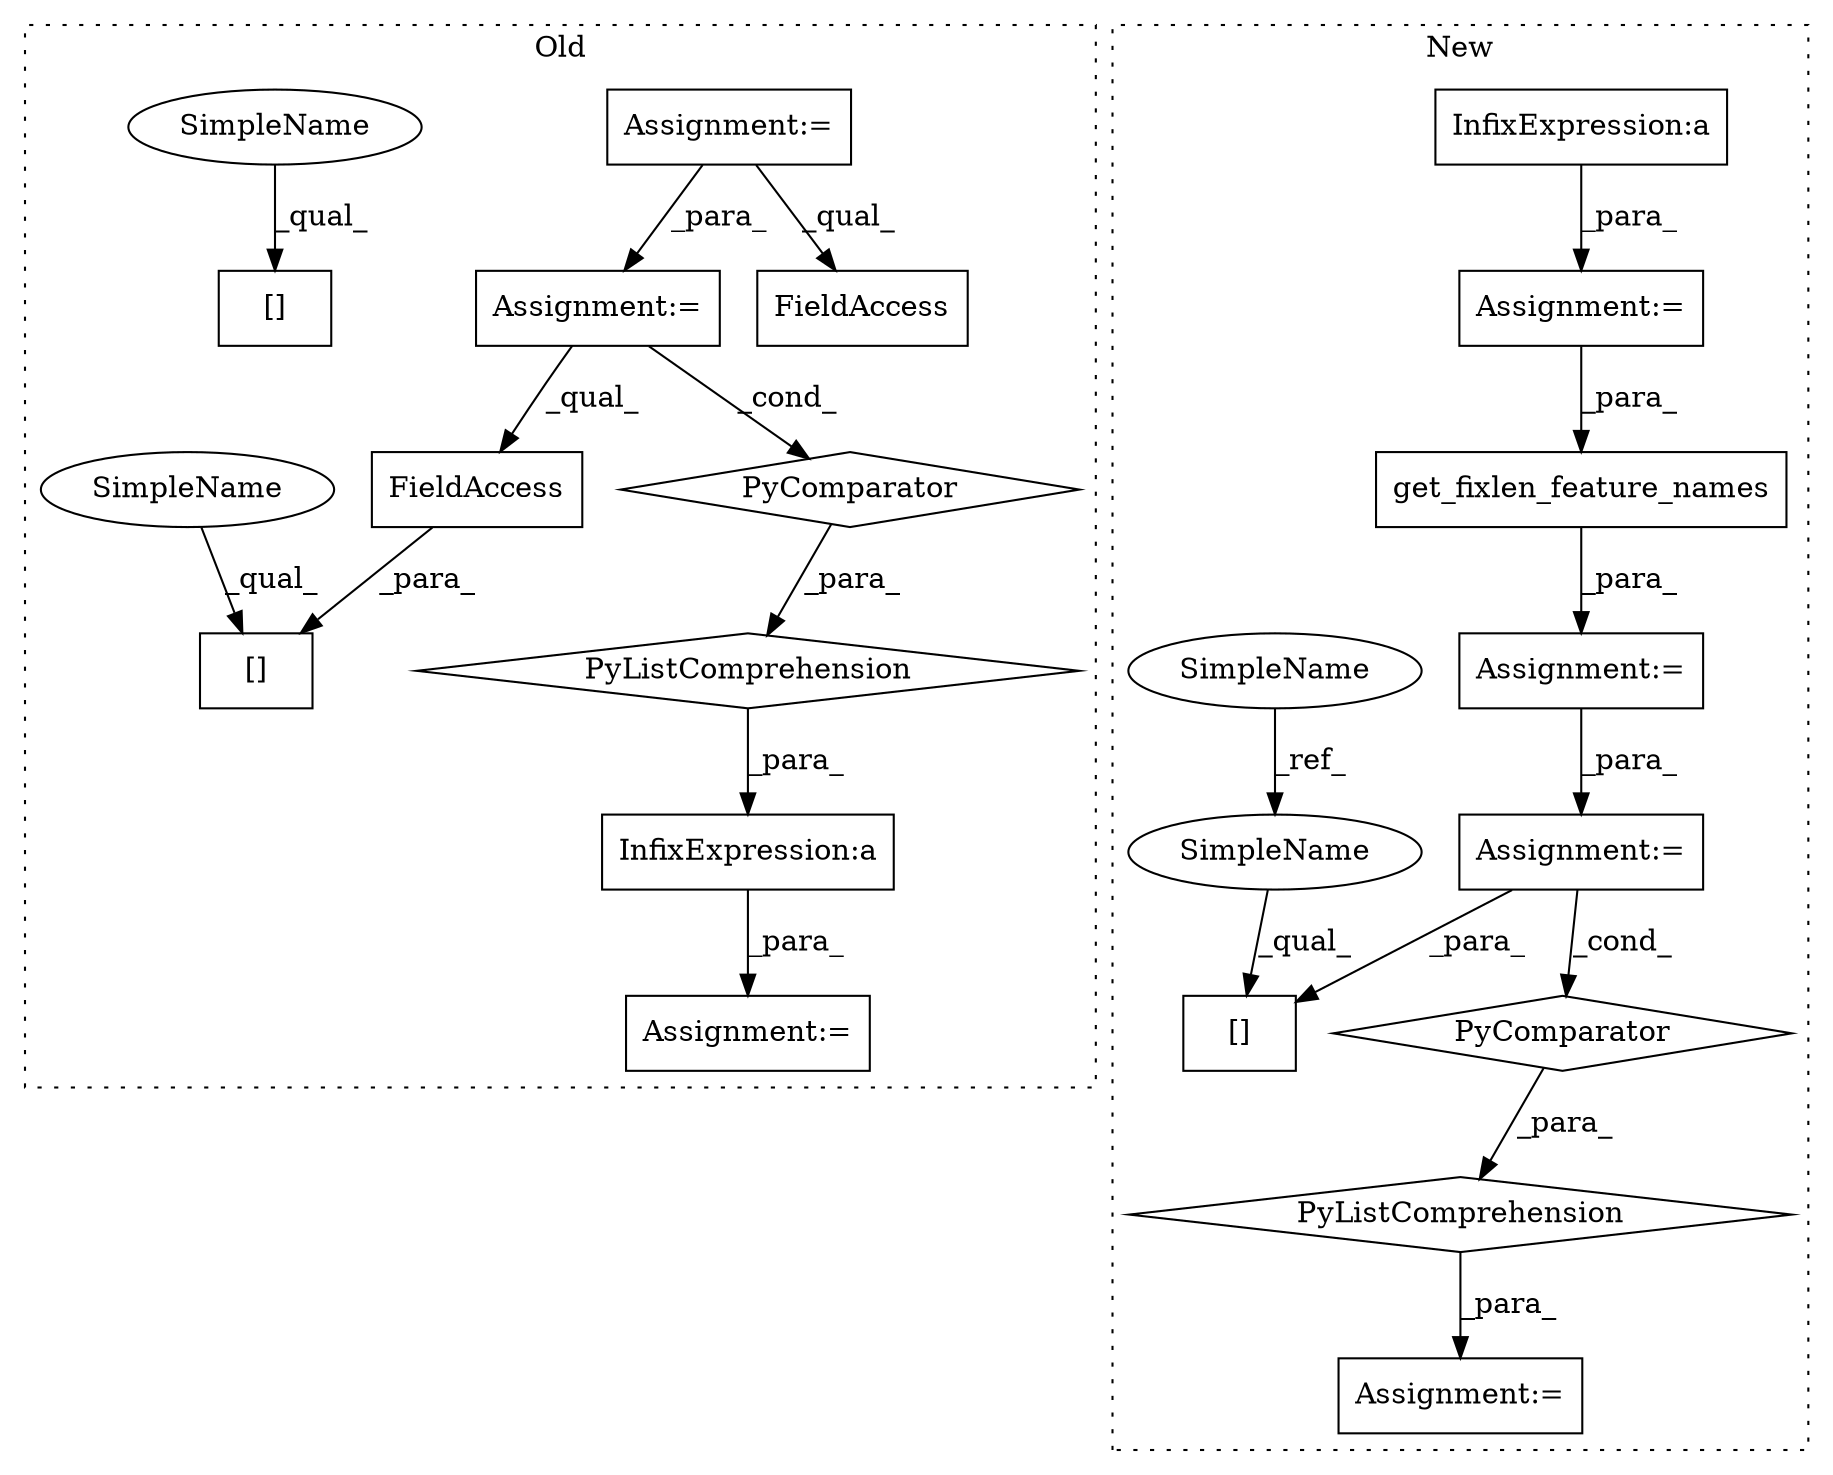 digraph G {
subgraph cluster0 {
1 [label="PyComparator" a="113" s="2607" l="37" shape="diamond"];
3 [label="PyListComprehension" a="109" s="2513" l="139" shape="diamond"];
4 [label="Assignment:=" a="7" s="1773" l="14" shape="box"];
7 [label="Assignment:=" a="7" s="2335" l="1" shape="box"];
11 [label="FieldAccess" a="22" s="2182" l="9" shape="box"];
12 [label="FieldAccess" a="22" s="2518" l="9" shape="box"];
13 [label="InfixExpression:a" a="27" s="2503" l="10" shape="box"];
16 [label="[]" a="2" s="2513,2527" l="5,1" shape="box"];
19 [label="[]" a="2" s="2350,2364" l="5,1" shape="box"];
20 [label="Assignment:=" a="7" s="2607" l="37" shape="box"];
22 [label="SimpleName" a="42" s="2513" l="4" shape="ellipse"];
23 [label="SimpleName" a="42" s="2350" l="4" shape="ellipse"];
label = "Old";
style="dotted";
}
subgraph cluster1 {
2 [label="PyComparator" a="113" s="2661" l="39" shape="diamond"];
5 [label="Assignment:=" a="7" s="2258" l="1" shape="box"];
6 [label="PyListComprehension" a="109" s="2587" l="121" shape="diamond"];
8 [label="Assignment:=" a="7" s="2573" l="14" shape="box"];
9 [label="Assignment:=" a="7" s="2661" l="39" shape="box"];
10 [label="Assignment:=" a="7" s="2154" l="1" shape="box"];
14 [label="InfixExpression:a" a="27" s="1992" l="10" shape="box"];
15 [label="[]" a="2" s="2587,2596" l="5,1" shape="box"];
17 [label="get_fixlen_feature_names" a="32" s="2259,2328" l="25,1" shape="box"];
18 [label="SimpleName" a="42" s="428" l="4" shape="ellipse"];
21 [label="SimpleName" a="42" s="2587" l="4" shape="ellipse"];
label = "New";
style="dotted";
}
1 -> 3 [label="_para_"];
2 -> 6 [label="_para_"];
3 -> 13 [label="_para_"];
4 -> 20 [label="_para_"];
4 -> 11 [label="_qual_"];
5 -> 9 [label="_para_"];
6 -> 8 [label="_para_"];
9 -> 15 [label="_para_"];
9 -> 2 [label="_cond_"];
10 -> 17 [label="_para_"];
12 -> 16 [label="_para_"];
13 -> 7 [label="_para_"];
14 -> 10 [label="_para_"];
17 -> 5 [label="_para_"];
18 -> 21 [label="_ref_"];
20 -> 1 [label="_cond_"];
20 -> 12 [label="_qual_"];
21 -> 15 [label="_qual_"];
22 -> 16 [label="_qual_"];
23 -> 19 [label="_qual_"];
}